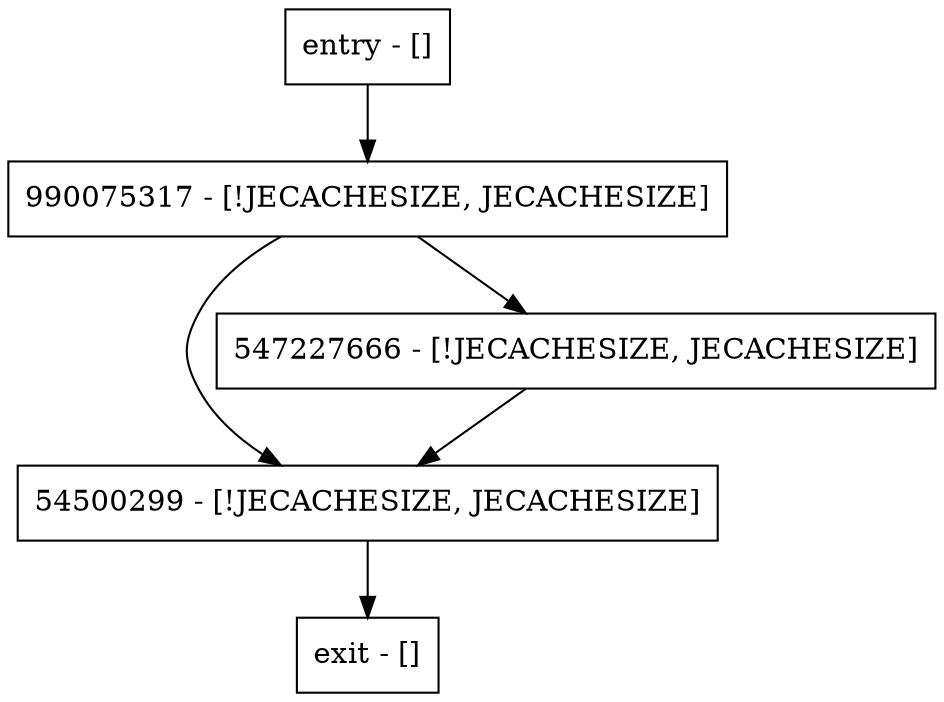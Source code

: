 digraph appendLsn {
node [shape=record];
entry [label="entry - []"];
exit [label="exit - []"];
54500299 [label="54500299 - [!JECACHESIZE, JECACHESIZE]"];
990075317 [label="990075317 - [!JECACHESIZE, JECACHESIZE]"];
547227666 [label="547227666 - [!JECACHESIZE, JECACHESIZE]"];
entry;
exit;
entry -> 990075317;
54500299 -> exit;
990075317 -> 54500299;
990075317 -> 547227666;
547227666 -> 54500299;
}
